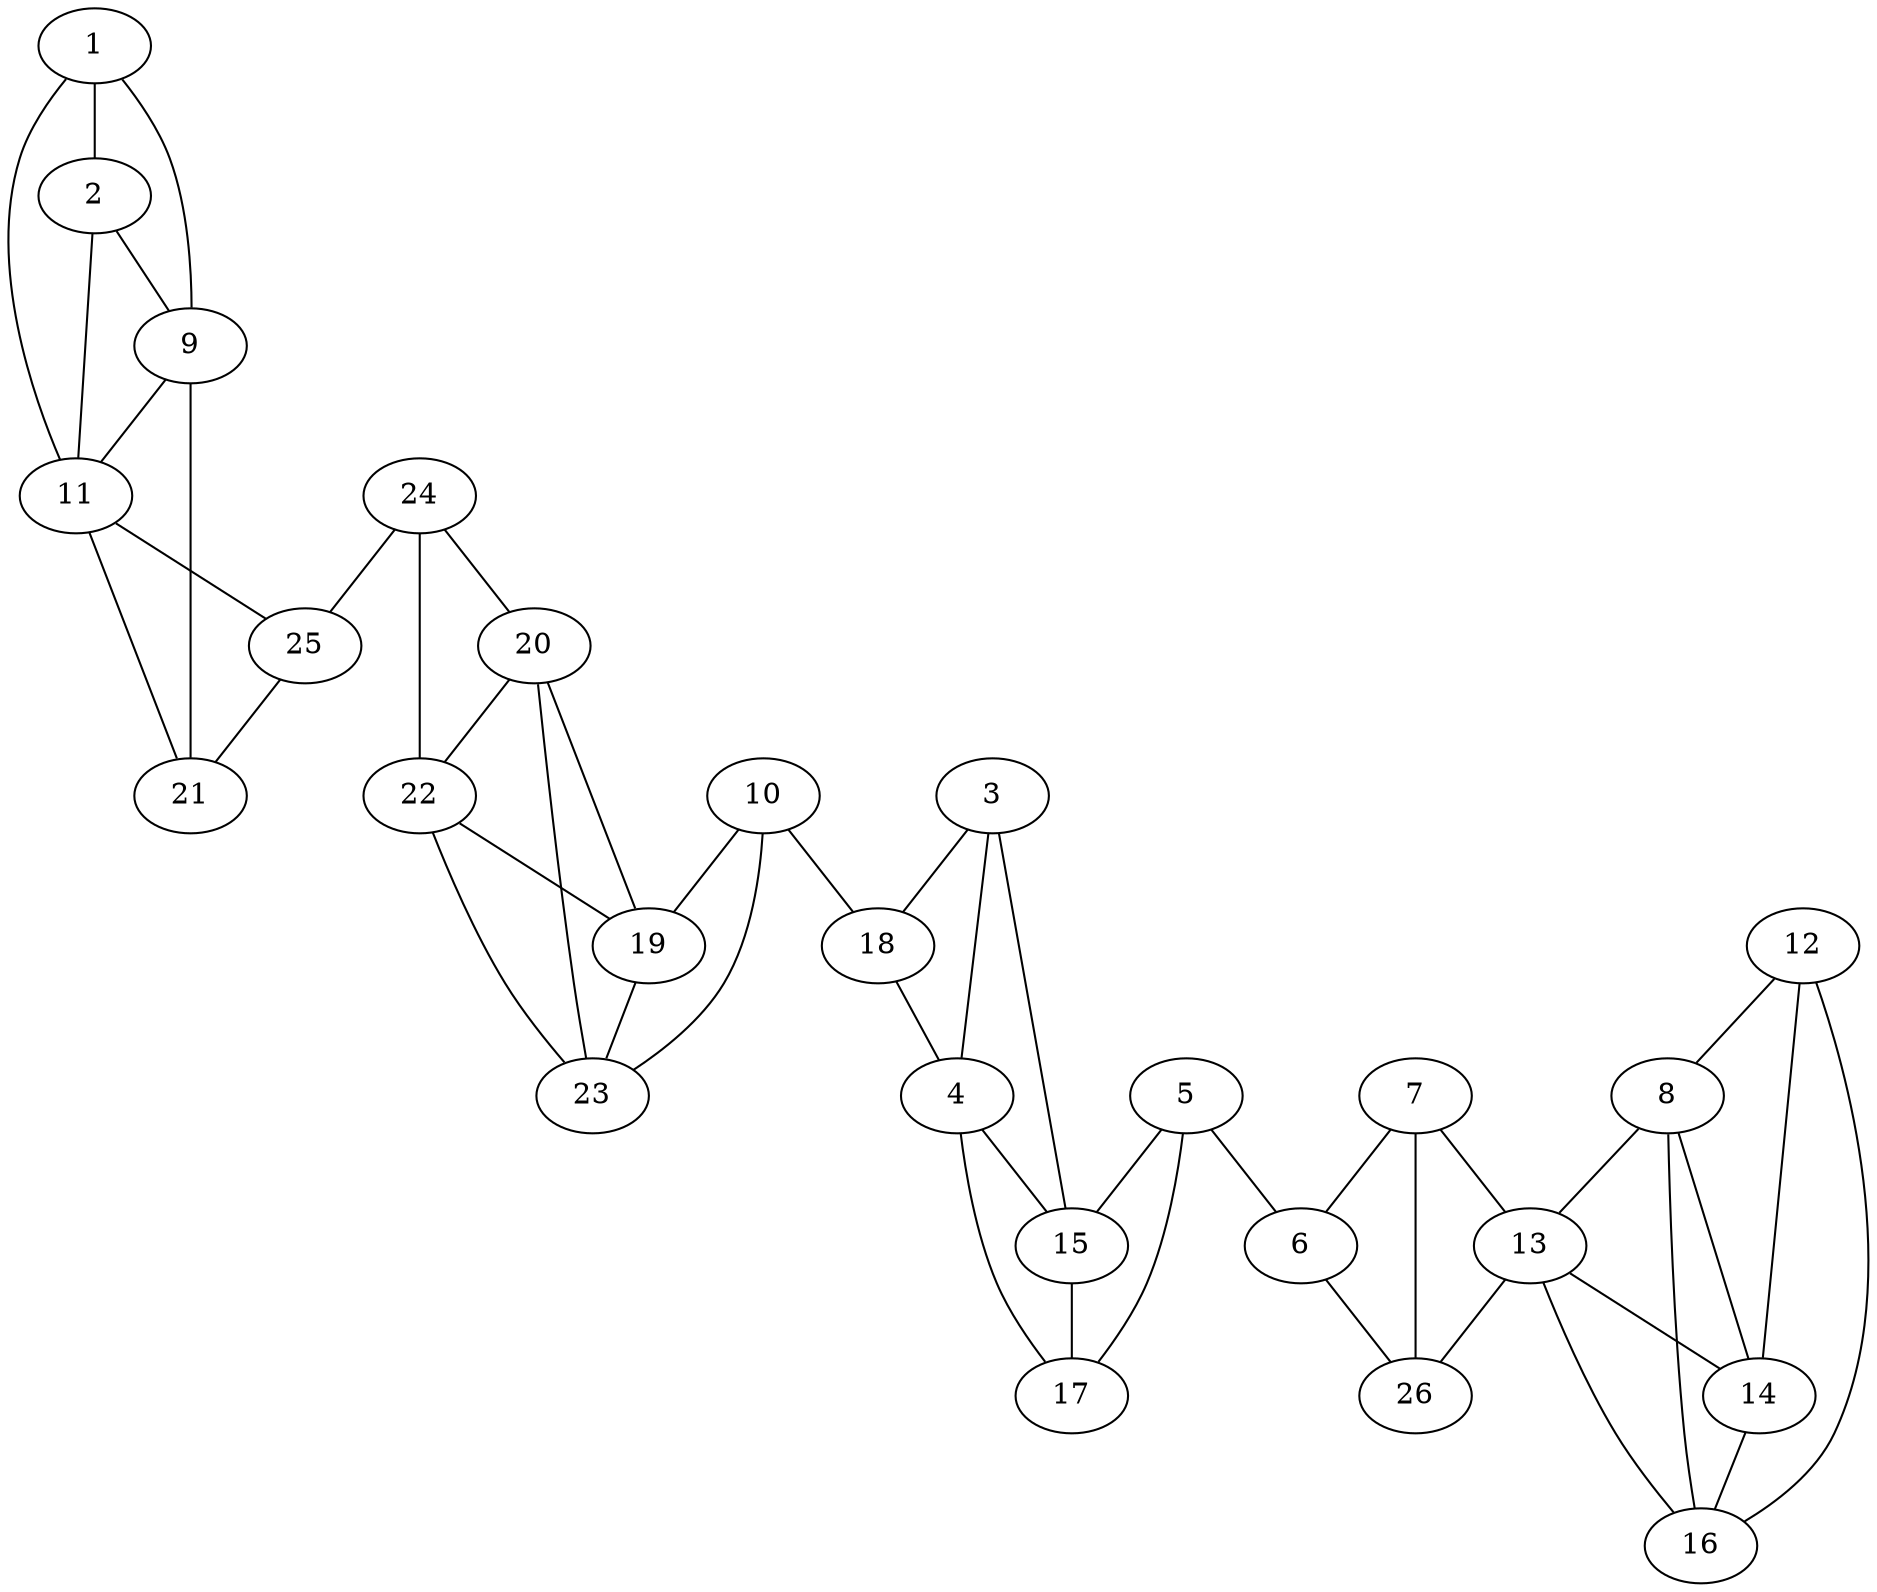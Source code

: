 graph pdb1i8z {
	1	 [aaLength=9,
		sequence=PEHWHKDFP,
		type=0];
	9	 [aaLength=2,
		sequence=ID,
		type=1];
	1 -- 9	 [distance0="21.84981",
		frequency=1,
		type0=2];
	2	 [aaLength=5,
		sequence=IAKGE,
		type=0];
	1 -- 2	 [distance0="9.656963",
		frequency=1,
		type0=1];
	11	 [aaLength=2,
		sequence=YD,
		type=1];
	1 -- 11	 [distance0="28.39744",
		frequency=1,
		type0=3];
	2 -- 9	 [distance0="12.40175",
		distance1="6.0",
		frequency=2,
		type0=2,
		type1=4];
	2 -- 11	 [distance0="18.88924",
		frequency=1,
		type0=3];
	3	 [aaLength=3,
		sequence=GDF,
		type=0];
	4	 [aaLength=6,
		sequence=GKAVQQ,
		type=0];
	3 -- 4	 [distance0="7.274836",
		distance1="0.0",
		frequency=2,
		type0=1,
		type1=5];
	15	 [aaLength=10,
		sequence=VLGIFLKVGS,
		type=1];
	3 -- 15	 [distance0="25.15757",
		frequency=1,
		type0=3];
	18	 [aaLength=9,
		sequence=ELHLVHWNT,
		type=1];
	3 -- 18	 [distance0="23.61997",
		frequency=1,
		type0=2];
	4 -- 15	 [distance0="19.15214",
		distance1="5.0",
		frequency=2,
		type0=2,
		type1=4];
	5	 [aaLength=11,
		sequence=GLQKVVDVLDS,
		type=0];
	6	 [aaLength=4,
		sequence=IKTK,
		type=0];
	5 -- 6	 [distance0="15.16149",
		distance1="0.0",
		frequency=2,
		type0=1,
		type1=5];
	5 -- 15	 [distance0="24.27703",
		frequency=1,
		type0=2];
	17	 [aaLength=10,
		sequence=VLGIFLKVGS,
		type=1];
	5 -- 17	 [distance0="24.27703",
		frequency=1,
		type0=3];
	26	 [aaLength=3,
		sequence=DFT,
		type=1];
	6 -- 26	 [distance0="12.97015",
		distance1="4.0",
		frequency=2,
		type0=1,
		type1=4];
	7	 [aaLength=6,
		sequence=RGLLPE,
		type=0];
	7 -- 6	 [distance0="21.36112",
		frequency=1,
		type0=1];
	13	 [aaLength=6,
		sequence=TYPGSL,
		type=1];
	7 -- 13	 [distance0="26.76874",
		distance1="5.0",
		frequency=2,
		type0=3,
		type1=4];
	7 -- 26	 [distance0="25.38829",
		frequency=1,
		type0=2];
	8	 [aaLength=9,
		sequence=EQVLKFRKL,
		type=0];
	8 -- 13	 [distance0="33.68563",
		frequency=1,
		type0=3];
	14	 [aaLength=6,
		sequence=WIVLKE,
		type=1];
	8 -- 14	 [distance0="22.24234",
		frequency=1,
		type0=2];
	16	 [aaLength=3,
		sequence=VSS,
		type=1];
	8 -- 16	 [distance0="18.96633",
		frequency=1,
		type0=1];
	9 -- 11	 [distance0="7.0",
		distance1="5.0",
		frequency=2,
		type0=1,
		type1=4];
	21	 [aaLength=4,
		sequence=SVSY,
		type=1];
	9 -- 21	 [distance0="15.0",
		frequency=1,
		type0=3];
	10	 [aaLength=2,
		sequence=VD,
		type=1];
	10 -- 18	 [distance0="8.0",
		distance1="6.0",
		frequency=2,
		type0=1,
		type1=4];
	19	 [aaLength=10,
		sequence=RLIQFHFHWG,
		type=1];
	10 -- 19	 [distance0="20.0",
		frequency=1,
		type0=2];
	23	 [aaLength=10,
		sequence=RLIQFHFHWG,
		type=1];
	10 -- 23	 [distance0="20.0",
		frequency=1,
		type0=3];
	25	 [aaLength=6,
		sequence=LRILNN,
		type=1];
	11 -- 25	 [distance0="17.0",
		frequency=1,
		type0=3];
	12	 [aaLength=2,
		sequence=SF,
		type=1];
	12 -- 8	 [distance0="42.36416",
		frequency=1,
		type0=2];
	12 -- 14	 [distance0="50.0",
		frequency=1,
		type0=3];
	12 -- 16	 [distance0="41.0",
		frequency=1,
		type0=1];
	13 -- 14	 [distance0="16.0",
		distance1="10.0",
		frequency=2,
		type0=1,
		type1=4];
	13 -- 16	 [distance0="25.0",
		frequency=1,
		type0=3];
	13 -- 26	 [distance0="18.0",
		frequency=1,
		type0=2];
	14 -- 16	 [distance0="3.0",
		frequency=1,
		type0=4];
	15 -- 17	 [distance0="0.0",
		distance1="0.0",
		frequency=2,
		type0=1,
		type1=5];
	17 -- 4	 [distance0="19.15214",
		frequency=1,
		type0=2];
	18 -- 4	 [distance0="21.01915",
		frequency=1,
		type0=2];
	20	 [aaLength=4,
		sequence=LKGG,
		type=1];
	19 -- 20	 [distance0="10.0",
		frequency=1,
		type0=2];
	19 -- 23	 [distance0="0.0",
		distance1="0.0",
		frequency=2,
		type0=1,
		type1=5];
	22	 [aaLength=4,
		sequence=LKGG,
		type=1];
	20 -- 22	 [distance0="0.0",
		frequency=1,
		type0=1];
	21 -- 11	 [distance0="8.0",
		frequency=1,
		type0=1];
	22 -- 19	 [distance0="10.0",
		frequency=1,
		type0=2];
	22 -- 23	 [distance0="10.0",
		frequency=1,
		type0=3];
	23 -- 20	 [distance0="10.0",
		frequency=1,
		type0=2];
	24	 [aaLength=5,
		sequence=NVEFD,
		type=1];
	24 -- 20	 [distance0="12.0",
		frequency=1,
		type0=2];
	24 -- 22	 [distance0="12.0",
		distance1="7.0",
		frequency=2,
		type0=3,
		type1=4];
	24 -- 25	 [distance0="10.0",
		frequency=1,
		type0=1];
	25 -- 21	 [distance0="9.0",
		frequency=1,
		type0=1];
}
